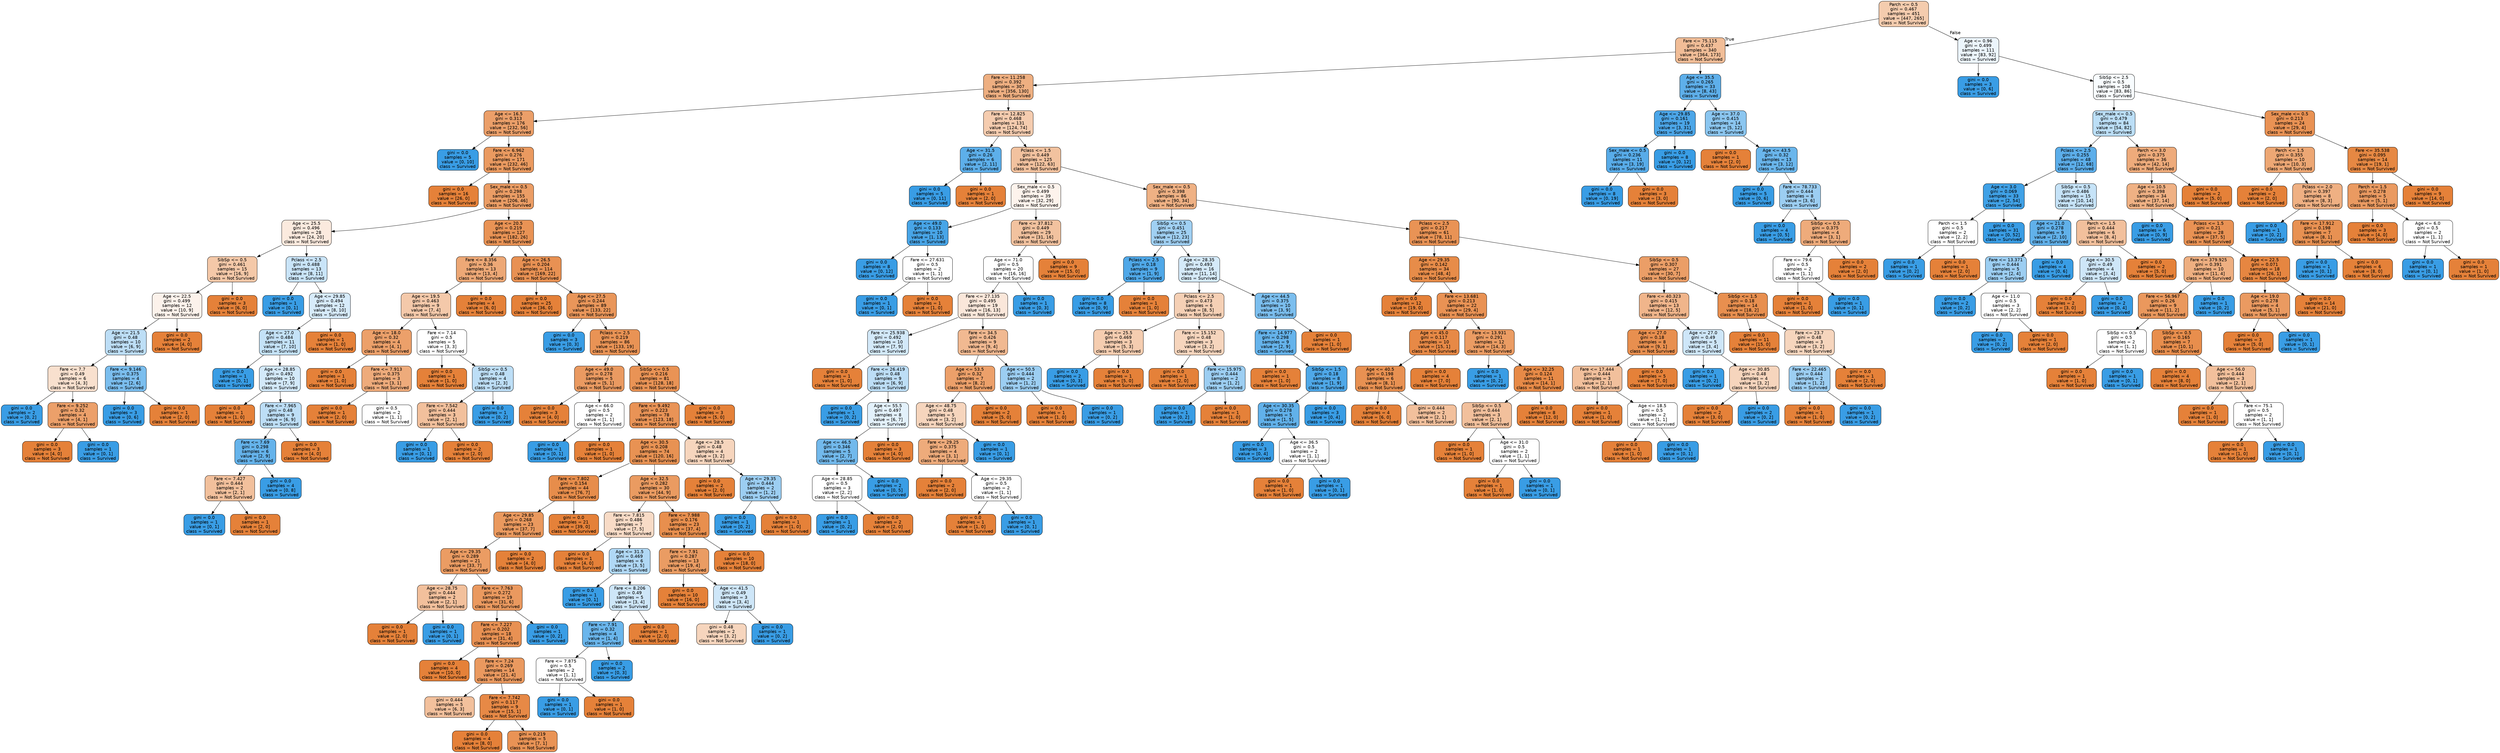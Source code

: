 digraph Tree {
node [shape=box, style="filled, rounded", color="black", fontname="helvetica"] ;
edge [fontname="helvetica"] ;
0 [label="Parch <= 0.5\ngini = 0.467\nsamples = 451\nvalue = [447, 265]\nclass = Not Survived", fillcolor="#f4ccae"] ;
1 [label="Fare <= 75.115\ngini = 0.437\nsamples = 340\nvalue = [364, 173]\nclass = Not Survived", fillcolor="#f1bd97"] ;
0 -> 1 [labeldistance=2.5, labelangle=45, headlabel="True"] ;
2 [label="Fare <= 11.258\ngini = 0.392\nsamples = 307\nvalue = [356, 130]\nclass = Not Survived", fillcolor="#eeaf81"] ;
1 -> 2 ;
3 [label="Age <= 16.5\ngini = 0.313\nsamples = 176\nvalue = [232, 56]\nclass = Not Survived", fillcolor="#eb9f69"] ;
2 -> 3 ;
4 [label="gini = 0.0\nsamples = 5\nvalue = [0, 10]\nclass = Survived", fillcolor="#399de5"] ;
3 -> 4 ;
5 [label="Fare <= 6.962\ngini = 0.276\nsamples = 171\nvalue = [232, 46]\nclass = Not Survived", fillcolor="#ea9a60"] ;
3 -> 5 ;
6 [label="gini = 0.0\nsamples = 16\nvalue = [26, 0]\nclass = Not Survived", fillcolor="#e58139"] ;
5 -> 6 ;
7 [label="Sex_male <= 0.5\ngini = 0.298\nsamples = 155\nvalue = [206, 46]\nclass = Not Survived", fillcolor="#eb9d65"] ;
5 -> 7 ;
8 [label="Age <= 25.5\ngini = 0.496\nsamples = 28\nvalue = [24, 20]\nclass = Not Survived", fillcolor="#fbeade"] ;
7 -> 8 ;
9 [label="SibSp <= 0.5\ngini = 0.461\nsamples = 15\nvalue = [16, 9]\nclass = Not Survived", fillcolor="#f4c8a8"] ;
8 -> 9 ;
10 [label="Age <= 22.5\ngini = 0.499\nsamples = 12\nvalue = [10, 9]\nclass = Not Survived", fillcolor="#fcf2eb"] ;
9 -> 10 ;
11 [label="Age <= 21.5\ngini = 0.48\nsamples = 10\nvalue = [6, 9]\nclass = Survived", fillcolor="#bddef6"] ;
10 -> 11 ;
12 [label="Fare <= 7.7\ngini = 0.49\nsamples = 6\nvalue = [4, 3]\nclass = Not Survived", fillcolor="#f8e0ce"] ;
11 -> 12 ;
13 [label="gini = 0.0\nsamples = 2\nvalue = [0, 2]\nclass = Survived", fillcolor="#399de5"] ;
12 -> 13 ;
14 [label="Fare <= 9.252\ngini = 0.32\nsamples = 4\nvalue = [4, 1]\nclass = Not Survived", fillcolor="#eca06a"] ;
12 -> 14 ;
15 [label="gini = 0.0\nsamples = 3\nvalue = [4, 0]\nclass = Not Survived", fillcolor="#e58139"] ;
14 -> 15 ;
16 [label="gini = 0.0\nsamples = 1\nvalue = [0, 1]\nclass = Survived", fillcolor="#399de5"] ;
14 -> 16 ;
17 [label="Fare <= 9.146\ngini = 0.375\nsamples = 4\nvalue = [2, 6]\nclass = Survived", fillcolor="#7bbeee"] ;
11 -> 17 ;
18 [label="gini = 0.0\nsamples = 3\nvalue = [0, 6]\nclass = Survived", fillcolor="#399de5"] ;
17 -> 18 ;
19 [label="gini = 0.0\nsamples = 1\nvalue = [2, 0]\nclass = Not Survived", fillcolor="#e58139"] ;
17 -> 19 ;
20 [label="gini = 0.0\nsamples = 2\nvalue = [4, 0]\nclass = Not Survived", fillcolor="#e58139"] ;
10 -> 20 ;
21 [label="gini = 0.0\nsamples = 3\nvalue = [6, 0]\nclass = Not Survived", fillcolor="#e58139"] ;
9 -> 21 ;
22 [label="Pclass <= 2.5\ngini = 0.488\nsamples = 13\nvalue = [8, 11]\nclass = Survived", fillcolor="#c9e4f8"] ;
8 -> 22 ;
23 [label="gini = 0.0\nsamples = 1\nvalue = [0, 1]\nclass = Survived", fillcolor="#399de5"] ;
22 -> 23 ;
24 [label="Age <= 29.85\ngini = 0.494\nsamples = 12\nvalue = [8, 10]\nclass = Survived", fillcolor="#d7ebfa"] ;
22 -> 24 ;
25 [label="Age <= 27.0\ngini = 0.484\nsamples = 11\nvalue = [7, 10]\nclass = Survived", fillcolor="#c4e2f7"] ;
24 -> 25 ;
26 [label="gini = 0.0\nsamples = 1\nvalue = [0, 1]\nclass = Survived", fillcolor="#399de5"] ;
25 -> 26 ;
27 [label="Age <= 28.85\ngini = 0.492\nsamples = 10\nvalue = [7, 9]\nclass = Survived", fillcolor="#d3e9f9"] ;
25 -> 27 ;
28 [label="gini = 0.0\nsamples = 1\nvalue = [1, 0]\nclass = Not Survived", fillcolor="#e58139"] ;
27 -> 28 ;
29 [label="Fare <= 7.965\ngini = 0.48\nsamples = 9\nvalue = [6, 9]\nclass = Survived", fillcolor="#bddef6"] ;
27 -> 29 ;
30 [label="Fare <= 7.69\ngini = 0.298\nsamples = 6\nvalue = [2, 9]\nclass = Survived", fillcolor="#65b3eb"] ;
29 -> 30 ;
31 [label="Fare <= 7.427\ngini = 0.444\nsamples = 2\nvalue = [2, 1]\nclass = Not Survived", fillcolor="#f2c09c"] ;
30 -> 31 ;
32 [label="gini = 0.0\nsamples = 1\nvalue = [0, 1]\nclass = Survived", fillcolor="#399de5"] ;
31 -> 32 ;
33 [label="gini = 0.0\nsamples = 1\nvalue = [2, 0]\nclass = Not Survived", fillcolor="#e58139"] ;
31 -> 33 ;
34 [label="gini = 0.0\nsamples = 4\nvalue = [0, 8]\nclass = Survived", fillcolor="#399de5"] ;
30 -> 34 ;
35 [label="gini = 0.0\nsamples = 3\nvalue = [4, 0]\nclass = Not Survived", fillcolor="#e58139"] ;
29 -> 35 ;
36 [label="gini = 0.0\nsamples = 1\nvalue = [1, 0]\nclass = Not Survived", fillcolor="#e58139"] ;
24 -> 36 ;
37 [label="Age <= 20.5\ngini = 0.219\nsamples = 127\nvalue = [182, 26]\nclass = Not Survived", fillcolor="#e99355"] ;
7 -> 37 ;
38 [label="Fare <= 8.356\ngini = 0.36\nsamples = 13\nvalue = [13, 4]\nclass = Not Survived", fillcolor="#eda876"] ;
37 -> 38 ;
39 [label="Age <= 19.5\ngini = 0.463\nsamples = 9\nvalue = [7, 4]\nclass = Not Survived", fillcolor="#f4c9aa"] ;
38 -> 39 ;
40 [label="Age <= 18.0\ngini = 0.32\nsamples = 4\nvalue = [4, 1]\nclass = Not Survived", fillcolor="#eca06a"] ;
39 -> 40 ;
41 [label="gini = 0.0\nsamples = 1\nvalue = [1, 0]\nclass = Not Survived", fillcolor="#e58139"] ;
40 -> 41 ;
42 [label="Fare <= 7.913\ngini = 0.375\nsamples = 3\nvalue = [3, 1]\nclass = Not Survived", fillcolor="#eeab7b"] ;
40 -> 42 ;
43 [label="gini = 0.0\nsamples = 1\nvalue = [2, 0]\nclass = Not Survived", fillcolor="#e58139"] ;
42 -> 43 ;
44 [label="gini = 0.5\nsamples = 2\nvalue = [1, 1]\nclass = Not Survived", fillcolor="#ffffff"] ;
42 -> 44 ;
45 [label="Fare <= 7.14\ngini = 0.5\nsamples = 5\nvalue = [3, 3]\nclass = Not Survived", fillcolor="#ffffff"] ;
39 -> 45 ;
46 [label="gini = 0.0\nsamples = 1\nvalue = [1, 0]\nclass = Not Survived", fillcolor="#e58139"] ;
45 -> 46 ;
47 [label="SibSp <= 0.5\ngini = 0.48\nsamples = 4\nvalue = [2, 3]\nclass = Survived", fillcolor="#bddef6"] ;
45 -> 47 ;
48 [label="Fare <= 7.542\ngini = 0.444\nsamples = 3\nvalue = [2, 1]\nclass = Not Survived", fillcolor="#f2c09c"] ;
47 -> 48 ;
49 [label="gini = 0.0\nsamples = 1\nvalue = [0, 1]\nclass = Survived", fillcolor="#399de5"] ;
48 -> 49 ;
50 [label="gini = 0.0\nsamples = 2\nvalue = [2, 0]\nclass = Not Survived", fillcolor="#e58139"] ;
48 -> 50 ;
51 [label="gini = 0.0\nsamples = 1\nvalue = [0, 2]\nclass = Survived", fillcolor="#399de5"] ;
47 -> 51 ;
52 [label="gini = 0.0\nsamples = 4\nvalue = [6, 0]\nclass = Not Survived", fillcolor="#e58139"] ;
38 -> 52 ;
53 [label="Age <= 26.5\ngini = 0.204\nsamples = 114\nvalue = [169, 22]\nclass = Not Survived", fillcolor="#e89153"] ;
37 -> 53 ;
54 [label="gini = 0.0\nsamples = 25\nvalue = [36, 0]\nclass = Not Survived", fillcolor="#e58139"] ;
53 -> 54 ;
55 [label="Age <= 27.5\ngini = 0.244\nsamples = 89\nvalue = [133, 22]\nclass = Not Survived", fillcolor="#e9965a"] ;
53 -> 55 ;
56 [label="gini = 0.0\nsamples = 3\nvalue = [0, 3]\nclass = Survived", fillcolor="#399de5"] ;
55 -> 56 ;
57 [label="Pclass <= 2.5\ngini = 0.219\nsamples = 86\nvalue = [133, 19]\nclass = Not Survived", fillcolor="#e99355"] ;
55 -> 57 ;
58 [label="Age <= 49.0\ngini = 0.278\nsamples = 5\nvalue = [5, 1]\nclass = Not Survived", fillcolor="#ea9a61"] ;
57 -> 58 ;
59 [label="gini = 0.0\nsamples = 3\nvalue = [4, 0]\nclass = Not Survived", fillcolor="#e58139"] ;
58 -> 59 ;
60 [label="Age <= 66.0\ngini = 0.5\nsamples = 2\nvalue = [1, 1]\nclass = Not Survived", fillcolor="#ffffff"] ;
58 -> 60 ;
61 [label="gini = 0.0\nsamples = 1\nvalue = [0, 1]\nclass = Survived", fillcolor="#399de5"] ;
60 -> 61 ;
62 [label="gini = 0.0\nsamples = 1\nvalue = [1, 0]\nclass = Not Survived", fillcolor="#e58139"] ;
60 -> 62 ;
63 [label="SibSp <= 0.5\ngini = 0.216\nsamples = 81\nvalue = [128, 18]\nclass = Not Survived", fillcolor="#e99355"] ;
57 -> 63 ;
64 [label="Fare <= 9.492\ngini = 0.223\nsamples = 78\nvalue = [123, 18]\nclass = Not Survived", fillcolor="#e99356"] ;
63 -> 64 ;
65 [label="Age <= 30.5\ngini = 0.208\nsamples = 74\nvalue = [120, 16]\nclass = Not Survived", fillcolor="#e89253"] ;
64 -> 65 ;
66 [label="Fare <= 7.802\ngini = 0.154\nsamples = 44\nvalue = [76, 7]\nclass = Not Survived", fillcolor="#e78d4b"] ;
65 -> 66 ;
67 [label="Age <= 29.85\ngini = 0.268\nsamples = 23\nvalue = [37, 7]\nclass = Not Survived", fillcolor="#ea995e"] ;
66 -> 67 ;
68 [label="Age <= 29.35\ngini = 0.289\nsamples = 21\nvalue = [33, 7]\nclass = Not Survived", fillcolor="#eb9c63"] ;
67 -> 68 ;
69 [label="Age <= 28.75\ngini = 0.444\nsamples = 2\nvalue = [2, 1]\nclass = Not Survived", fillcolor="#f2c09c"] ;
68 -> 69 ;
70 [label="gini = 0.0\nsamples = 1\nvalue = [2, 0]\nclass = Not Survived", fillcolor="#e58139"] ;
69 -> 70 ;
71 [label="gini = 0.0\nsamples = 1\nvalue = [0, 1]\nclass = Survived", fillcolor="#399de5"] ;
69 -> 71 ;
72 [label="Fare <= 7.763\ngini = 0.272\nsamples = 19\nvalue = [31, 6]\nclass = Not Survived", fillcolor="#ea995f"] ;
68 -> 72 ;
73 [label="Fare <= 7.227\ngini = 0.202\nsamples = 18\nvalue = [31, 4]\nclass = Not Survived", fillcolor="#e89153"] ;
72 -> 73 ;
74 [label="gini = 0.0\nsamples = 4\nvalue = [10, 0]\nclass = Not Survived", fillcolor="#e58139"] ;
73 -> 74 ;
75 [label="Fare <= 7.24\ngini = 0.269\nsamples = 14\nvalue = [21, 4]\nclass = Not Survived", fillcolor="#ea995f"] ;
73 -> 75 ;
76 [label="gini = 0.444\nsamples = 5\nvalue = [6, 3]\nclass = Not Survived", fillcolor="#f2c09c"] ;
75 -> 76 ;
77 [label="Fare <= 7.742\ngini = 0.117\nsamples = 9\nvalue = [15, 1]\nclass = Not Survived", fillcolor="#e78946"] ;
75 -> 77 ;
78 [label="gini = 0.0\nsamples = 4\nvalue = [8, 0]\nclass = Not Survived", fillcolor="#e58139"] ;
77 -> 78 ;
79 [label="gini = 0.219\nsamples = 5\nvalue = [7, 1]\nclass = Not Survived", fillcolor="#e99355"] ;
77 -> 79 ;
80 [label="gini = 0.0\nsamples = 1\nvalue = [0, 2]\nclass = Survived", fillcolor="#399de5"] ;
72 -> 80 ;
81 [label="gini = 0.0\nsamples = 2\nvalue = [4, 0]\nclass = Not Survived", fillcolor="#e58139"] ;
67 -> 81 ;
82 [label="gini = 0.0\nsamples = 21\nvalue = [39, 0]\nclass = Not Survived", fillcolor="#e58139"] ;
66 -> 82 ;
83 [label="Age <= 32.5\ngini = 0.282\nsamples = 30\nvalue = [44, 9]\nclass = Not Survived", fillcolor="#ea9b61"] ;
65 -> 83 ;
84 [label="Fare <= 7.815\ngini = 0.486\nsamples = 7\nvalue = [7, 5]\nclass = Not Survived", fillcolor="#f8dbc6"] ;
83 -> 84 ;
85 [label="gini = 0.0\nsamples = 1\nvalue = [4, 0]\nclass = Not Survived", fillcolor="#e58139"] ;
84 -> 85 ;
86 [label="Age <= 31.5\ngini = 0.469\nsamples = 6\nvalue = [3, 5]\nclass = Survived", fillcolor="#b0d8f5"] ;
84 -> 86 ;
87 [label="gini = 0.0\nsamples = 1\nvalue = [0, 1]\nclass = Survived", fillcolor="#399de5"] ;
86 -> 87 ;
88 [label="Fare <= 8.206\ngini = 0.49\nsamples = 5\nvalue = [3, 4]\nclass = Survived", fillcolor="#cee6f8"] ;
86 -> 88 ;
89 [label="Fare <= 7.91\ngini = 0.32\nsamples = 4\nvalue = [1, 4]\nclass = Survived", fillcolor="#6ab6ec"] ;
88 -> 89 ;
90 [label="Fare <= 7.875\ngini = 0.5\nsamples = 2\nvalue = [1, 1]\nclass = Not Survived", fillcolor="#ffffff"] ;
89 -> 90 ;
91 [label="gini = 0.0\nsamples = 1\nvalue = [0, 1]\nclass = Survived", fillcolor="#399de5"] ;
90 -> 91 ;
92 [label="gini = 0.0\nsamples = 1\nvalue = [1, 0]\nclass = Not Survived", fillcolor="#e58139"] ;
90 -> 92 ;
93 [label="gini = 0.0\nsamples = 2\nvalue = [0, 3]\nclass = Survived", fillcolor="#399de5"] ;
89 -> 93 ;
94 [label="gini = 0.0\nsamples = 1\nvalue = [2, 0]\nclass = Not Survived", fillcolor="#e58139"] ;
88 -> 94 ;
95 [label="Fare <= 7.988\ngini = 0.176\nsamples = 23\nvalue = [37, 4]\nclass = Not Survived", fillcolor="#e88f4e"] ;
83 -> 95 ;
96 [label="Fare <= 7.91\ngini = 0.287\nsamples = 13\nvalue = [19, 4]\nclass = Not Survived", fillcolor="#ea9c63"] ;
95 -> 96 ;
97 [label="gini = 0.0\nsamples = 10\nvalue = [16, 0]\nclass = Not Survived", fillcolor="#e58139"] ;
96 -> 97 ;
98 [label="Age <= 41.5\ngini = 0.49\nsamples = 3\nvalue = [3, 4]\nclass = Survived", fillcolor="#cee6f8"] ;
96 -> 98 ;
99 [label="gini = 0.48\nsamples = 2\nvalue = [3, 2]\nclass = Not Survived", fillcolor="#f6d5bd"] ;
98 -> 99 ;
100 [label="gini = 0.0\nsamples = 1\nvalue = [0, 2]\nclass = Survived", fillcolor="#399de5"] ;
98 -> 100 ;
101 [label="gini = 0.0\nsamples = 10\nvalue = [18, 0]\nclass = Not Survived", fillcolor="#e58139"] ;
95 -> 101 ;
102 [label="Age <= 28.5\ngini = 0.48\nsamples = 4\nvalue = [3, 2]\nclass = Not Survived", fillcolor="#f6d5bd"] ;
64 -> 102 ;
103 [label="gini = 0.0\nsamples = 2\nvalue = [2, 0]\nclass = Not Survived", fillcolor="#e58139"] ;
102 -> 103 ;
104 [label="Age <= 29.35\ngini = 0.444\nsamples = 2\nvalue = [1, 2]\nclass = Survived", fillcolor="#9ccef2"] ;
102 -> 104 ;
105 [label="gini = 0.0\nsamples = 1\nvalue = [0, 2]\nclass = Survived", fillcolor="#399de5"] ;
104 -> 105 ;
106 [label="gini = 0.0\nsamples = 1\nvalue = [1, 0]\nclass = Not Survived", fillcolor="#e58139"] ;
104 -> 106 ;
107 [label="gini = 0.0\nsamples = 3\nvalue = [5, 0]\nclass = Not Survived", fillcolor="#e58139"] ;
63 -> 107 ;
108 [label="Fare <= 12.825\ngini = 0.468\nsamples = 131\nvalue = [124, 74]\nclass = Not Survived", fillcolor="#f5ccaf"] ;
2 -> 108 ;
109 [label="Age <= 31.5\ngini = 0.26\nsamples = 6\nvalue = [2, 11]\nclass = Survived", fillcolor="#5dafea"] ;
108 -> 109 ;
110 [label="gini = 0.0\nsamples = 5\nvalue = [0, 11]\nclass = Survived", fillcolor="#399de5"] ;
109 -> 110 ;
111 [label="gini = 0.0\nsamples = 1\nvalue = [2, 0]\nclass = Not Survived", fillcolor="#e58139"] ;
109 -> 111 ;
112 [label="Pclass <= 1.5\ngini = 0.449\nsamples = 125\nvalue = [122, 63]\nclass = Not Survived", fillcolor="#f2c29f"] ;
108 -> 112 ;
113 [label="Sex_male <= 0.5\ngini = 0.499\nsamples = 39\nvalue = [32, 29]\nclass = Not Survived", fillcolor="#fdf3ec"] ;
112 -> 113 ;
114 [label="Age <= 49.0\ngini = 0.133\nsamples = 10\nvalue = [1, 13]\nclass = Survived", fillcolor="#48a5e7"] ;
113 -> 114 ;
115 [label="gini = 0.0\nsamples = 8\nvalue = [0, 12]\nclass = Survived", fillcolor="#399de5"] ;
114 -> 115 ;
116 [label="Fare <= 27.631\ngini = 0.5\nsamples = 2\nvalue = [1, 1]\nclass = Not Survived", fillcolor="#ffffff"] ;
114 -> 116 ;
117 [label="gini = 0.0\nsamples = 1\nvalue = [0, 1]\nclass = Survived", fillcolor="#399de5"] ;
116 -> 117 ;
118 [label="gini = 0.0\nsamples = 1\nvalue = [1, 0]\nclass = Not Survived", fillcolor="#e58139"] ;
116 -> 118 ;
119 [label="Fare <= 37.812\ngini = 0.449\nsamples = 29\nvalue = [31, 16]\nclass = Not Survived", fillcolor="#f2c29f"] ;
113 -> 119 ;
120 [label="Age <= 71.0\ngini = 0.5\nsamples = 20\nvalue = [16, 16]\nclass = Not Survived", fillcolor="#ffffff"] ;
119 -> 120 ;
121 [label="Fare <= 27.135\ngini = 0.495\nsamples = 19\nvalue = [16, 13]\nclass = Not Survived", fillcolor="#fae7da"] ;
120 -> 121 ;
122 [label="Fare <= 25.938\ngini = 0.492\nsamples = 10\nvalue = [7, 9]\nclass = Survived", fillcolor="#d3e9f9"] ;
121 -> 122 ;
123 [label="gini = 0.0\nsamples = 1\nvalue = [1, 0]\nclass = Not Survived", fillcolor="#e58139"] ;
122 -> 123 ;
124 [label="Fare <= 26.419\ngini = 0.48\nsamples = 9\nvalue = [6, 9]\nclass = Survived", fillcolor="#bddef6"] ;
122 -> 124 ;
125 [label="gini = 0.0\nsamples = 1\nvalue = [0, 2]\nclass = Survived", fillcolor="#399de5"] ;
124 -> 125 ;
126 [label="Age <= 55.5\ngini = 0.497\nsamples = 8\nvalue = [6, 7]\nclass = Survived", fillcolor="#e3f1fb"] ;
124 -> 126 ;
127 [label="Age <= 46.5\ngini = 0.346\nsamples = 5\nvalue = [2, 7]\nclass = Survived", fillcolor="#72b9ec"] ;
126 -> 127 ;
128 [label="Age <= 28.85\ngini = 0.5\nsamples = 3\nvalue = [2, 2]\nclass = Not Survived", fillcolor="#ffffff"] ;
127 -> 128 ;
129 [label="gini = 0.0\nsamples = 1\nvalue = [0, 2]\nclass = Survived", fillcolor="#399de5"] ;
128 -> 129 ;
130 [label="gini = 0.0\nsamples = 2\nvalue = [2, 0]\nclass = Not Survived", fillcolor="#e58139"] ;
128 -> 130 ;
131 [label="gini = 0.0\nsamples = 2\nvalue = [0, 5]\nclass = Survived", fillcolor="#399de5"] ;
127 -> 131 ;
132 [label="gini = 0.0\nsamples = 3\nvalue = [4, 0]\nclass = Not Survived", fillcolor="#e58139"] ;
126 -> 132 ;
133 [label="Fare <= 34.5\ngini = 0.426\nsamples = 9\nvalue = [9, 4]\nclass = Not Survived", fillcolor="#f1b991"] ;
121 -> 133 ;
134 [label="Age <= 53.5\ngini = 0.32\nsamples = 7\nvalue = [8, 2]\nclass = Not Survived", fillcolor="#eca06a"] ;
133 -> 134 ;
135 [label="Age <= 48.75\ngini = 0.48\nsamples = 5\nvalue = [3, 2]\nclass = Not Survived", fillcolor="#f6d5bd"] ;
134 -> 135 ;
136 [label="Fare <= 29.25\ngini = 0.375\nsamples = 4\nvalue = [3, 1]\nclass = Not Survived", fillcolor="#eeab7b"] ;
135 -> 136 ;
137 [label="gini = 0.0\nsamples = 2\nvalue = [2, 0]\nclass = Not Survived", fillcolor="#e58139"] ;
136 -> 137 ;
138 [label="Age <= 29.35\ngini = 0.5\nsamples = 2\nvalue = [1, 1]\nclass = Not Survived", fillcolor="#ffffff"] ;
136 -> 138 ;
139 [label="gini = 0.0\nsamples = 1\nvalue = [1, 0]\nclass = Not Survived", fillcolor="#e58139"] ;
138 -> 139 ;
140 [label="gini = 0.0\nsamples = 1\nvalue = [0, 1]\nclass = Survived", fillcolor="#399de5"] ;
138 -> 140 ;
141 [label="gini = 0.0\nsamples = 1\nvalue = [0, 1]\nclass = Survived", fillcolor="#399de5"] ;
135 -> 141 ;
142 [label="gini = 0.0\nsamples = 2\nvalue = [5, 0]\nclass = Not Survived", fillcolor="#e58139"] ;
134 -> 142 ;
143 [label="Age <= 50.5\ngini = 0.444\nsamples = 2\nvalue = [1, 2]\nclass = Survived", fillcolor="#9ccef2"] ;
133 -> 143 ;
144 [label="gini = 0.0\nsamples = 1\nvalue = [1, 0]\nclass = Not Survived", fillcolor="#e58139"] ;
143 -> 144 ;
145 [label="gini = 0.0\nsamples = 1\nvalue = [0, 2]\nclass = Survived", fillcolor="#399de5"] ;
143 -> 145 ;
146 [label="gini = 0.0\nsamples = 1\nvalue = [0, 3]\nclass = Survived", fillcolor="#399de5"] ;
120 -> 146 ;
147 [label="gini = 0.0\nsamples = 9\nvalue = [15, 0]\nclass = Not Survived", fillcolor="#e58139"] ;
119 -> 147 ;
148 [label="Sex_male <= 0.5\ngini = 0.398\nsamples = 86\nvalue = [90, 34]\nclass = Not Survived", fillcolor="#efb184"] ;
112 -> 148 ;
149 [label="SibSp <= 0.5\ngini = 0.451\nsamples = 25\nvalue = [12, 23]\nclass = Survived", fillcolor="#a0d0f3"] ;
148 -> 149 ;
150 [label="Pclass <= 2.5\ngini = 0.18\nsamples = 9\nvalue = [1, 9]\nclass = Survived", fillcolor="#4fa8e8"] ;
149 -> 150 ;
151 [label="gini = 0.0\nsamples = 8\nvalue = [0, 9]\nclass = Survived", fillcolor="#399de5"] ;
150 -> 151 ;
152 [label="gini = 0.0\nsamples = 1\nvalue = [1, 0]\nclass = Not Survived", fillcolor="#e58139"] ;
150 -> 152 ;
153 [label="Age <= 28.35\ngini = 0.493\nsamples = 16\nvalue = [11, 14]\nclass = Survived", fillcolor="#d5eaf9"] ;
149 -> 153 ;
154 [label="Pclass <= 2.5\ngini = 0.473\nsamples = 6\nvalue = [8, 5]\nclass = Not Survived", fillcolor="#f5d0b5"] ;
153 -> 154 ;
155 [label="Age <= 25.5\ngini = 0.469\nsamples = 3\nvalue = [5, 3]\nclass = Not Survived", fillcolor="#f5cdb0"] ;
154 -> 155 ;
156 [label="gini = 0.0\nsamples = 2\nvalue = [0, 3]\nclass = Survived", fillcolor="#399de5"] ;
155 -> 156 ;
157 [label="gini = 0.0\nsamples = 1\nvalue = [5, 0]\nclass = Not Survived", fillcolor="#e58139"] ;
155 -> 157 ;
158 [label="Fare <= 15.152\ngini = 0.48\nsamples = 3\nvalue = [3, 2]\nclass = Not Survived", fillcolor="#f6d5bd"] ;
154 -> 158 ;
159 [label="gini = 0.0\nsamples = 1\nvalue = [2, 0]\nclass = Not Survived", fillcolor="#e58139"] ;
158 -> 159 ;
160 [label="Fare <= 15.975\ngini = 0.444\nsamples = 2\nvalue = [1, 2]\nclass = Survived", fillcolor="#9ccef2"] ;
158 -> 160 ;
161 [label="gini = 0.0\nsamples = 1\nvalue = [0, 2]\nclass = Survived", fillcolor="#399de5"] ;
160 -> 161 ;
162 [label="gini = 0.0\nsamples = 1\nvalue = [1, 0]\nclass = Not Survived", fillcolor="#e58139"] ;
160 -> 162 ;
163 [label="Age <= 44.5\ngini = 0.375\nsamples = 10\nvalue = [3, 9]\nclass = Survived", fillcolor="#7bbeee"] ;
153 -> 163 ;
164 [label="Fare <= 14.977\ngini = 0.298\nsamples = 9\nvalue = [2, 9]\nclass = Survived", fillcolor="#65b3eb"] ;
163 -> 164 ;
165 [label="gini = 0.0\nsamples = 1\nvalue = [1, 0]\nclass = Not Survived", fillcolor="#e58139"] ;
164 -> 165 ;
166 [label="SibSp <= 1.5\ngini = 0.18\nsamples = 8\nvalue = [1, 9]\nclass = Survived", fillcolor="#4fa8e8"] ;
164 -> 166 ;
167 [label="Age <= 30.35\ngini = 0.278\nsamples = 5\nvalue = [1, 5]\nclass = Survived", fillcolor="#61b1ea"] ;
166 -> 167 ;
168 [label="gini = 0.0\nsamples = 3\nvalue = [0, 4]\nclass = Survived", fillcolor="#399de5"] ;
167 -> 168 ;
169 [label="Age <= 36.5\ngini = 0.5\nsamples = 2\nvalue = [1, 1]\nclass = Not Survived", fillcolor="#ffffff"] ;
167 -> 169 ;
170 [label="gini = 0.0\nsamples = 1\nvalue = [1, 0]\nclass = Not Survived", fillcolor="#e58139"] ;
169 -> 170 ;
171 [label="gini = 0.0\nsamples = 1\nvalue = [0, 1]\nclass = Survived", fillcolor="#399de5"] ;
169 -> 171 ;
172 [label="gini = 0.0\nsamples = 3\nvalue = [0, 4]\nclass = Survived", fillcolor="#399de5"] ;
166 -> 172 ;
173 [label="gini = 0.0\nsamples = 1\nvalue = [1, 0]\nclass = Not Survived", fillcolor="#e58139"] ;
163 -> 173 ;
174 [label="Pclass <= 2.5\ngini = 0.217\nsamples = 61\nvalue = [78, 11]\nclass = Not Survived", fillcolor="#e99355"] ;
148 -> 174 ;
175 [label="Age <= 29.35\ngini = 0.142\nsamples = 34\nvalue = [48, 4]\nclass = Not Survived", fillcolor="#e78c49"] ;
174 -> 175 ;
176 [label="gini = 0.0\nsamples = 12\nvalue = [19, 0]\nclass = Not Survived", fillcolor="#e58139"] ;
175 -> 176 ;
177 [label="Fare <= 13.681\ngini = 0.213\nsamples = 22\nvalue = [29, 4]\nclass = Not Survived", fillcolor="#e99254"] ;
175 -> 177 ;
178 [label="Age <= 45.0\ngini = 0.117\nsamples = 10\nvalue = [15, 1]\nclass = Not Survived", fillcolor="#e78946"] ;
177 -> 178 ;
179 [label="Age <= 40.5\ngini = 0.198\nsamples = 6\nvalue = [8, 1]\nclass = Not Survived", fillcolor="#e89152"] ;
178 -> 179 ;
180 [label="gini = 0.0\nsamples = 4\nvalue = [6, 0]\nclass = Not Survived", fillcolor="#e58139"] ;
179 -> 180 ;
181 [label="gini = 0.444\nsamples = 2\nvalue = [2, 1]\nclass = Not Survived", fillcolor="#f2c09c"] ;
179 -> 181 ;
182 [label="gini = 0.0\nsamples = 4\nvalue = [7, 0]\nclass = Not Survived", fillcolor="#e58139"] ;
178 -> 182 ;
183 [label="Fare <= 13.931\ngini = 0.291\nsamples = 12\nvalue = [14, 3]\nclass = Not Survived", fillcolor="#eb9c63"] ;
177 -> 183 ;
184 [label="gini = 0.0\nsamples = 1\nvalue = [0, 2]\nclass = Survived", fillcolor="#399de5"] ;
183 -> 184 ;
185 [label="Age <= 32.25\ngini = 0.124\nsamples = 11\nvalue = [14, 1]\nclass = Not Survived", fillcolor="#e78a47"] ;
183 -> 185 ;
186 [label="SibSp <= 0.5\ngini = 0.444\nsamples = 3\nvalue = [2, 1]\nclass = Not Survived", fillcolor="#f2c09c"] ;
185 -> 186 ;
187 [label="gini = 0.0\nsamples = 1\nvalue = [1, 0]\nclass = Not Survived", fillcolor="#e58139"] ;
186 -> 187 ;
188 [label="Age <= 31.0\ngini = 0.5\nsamples = 2\nvalue = [1, 1]\nclass = Not Survived", fillcolor="#ffffff"] ;
186 -> 188 ;
189 [label="gini = 0.0\nsamples = 1\nvalue = [1, 0]\nclass = Not Survived", fillcolor="#e58139"] ;
188 -> 189 ;
190 [label="gini = 0.0\nsamples = 1\nvalue = [0, 1]\nclass = Survived", fillcolor="#399de5"] ;
188 -> 190 ;
191 [label="gini = 0.0\nsamples = 8\nvalue = [12, 0]\nclass = Not Survived", fillcolor="#e58139"] ;
185 -> 191 ;
192 [label="SibSp <= 0.5\ngini = 0.307\nsamples = 27\nvalue = [30, 7]\nclass = Not Survived", fillcolor="#eb9e67"] ;
174 -> 192 ;
193 [label="Fare <= 40.323\ngini = 0.415\nsamples = 13\nvalue = [12, 5]\nclass = Not Survived", fillcolor="#f0b58b"] ;
192 -> 193 ;
194 [label="Age <= 27.0\ngini = 0.18\nsamples = 8\nvalue = [9, 1]\nclass = Not Survived", fillcolor="#e88f4f"] ;
193 -> 194 ;
195 [label="Fare <= 17.444\ngini = 0.444\nsamples = 3\nvalue = [2, 1]\nclass = Not Survived", fillcolor="#f2c09c"] ;
194 -> 195 ;
196 [label="gini = 0.0\nsamples = 1\nvalue = [1, 0]\nclass = Not Survived", fillcolor="#e58139"] ;
195 -> 196 ;
197 [label="Age <= 18.5\ngini = 0.5\nsamples = 2\nvalue = [1, 1]\nclass = Not Survived", fillcolor="#ffffff"] ;
195 -> 197 ;
198 [label="gini = 0.0\nsamples = 1\nvalue = [1, 0]\nclass = Not Survived", fillcolor="#e58139"] ;
197 -> 198 ;
199 [label="gini = 0.0\nsamples = 1\nvalue = [0, 1]\nclass = Survived", fillcolor="#399de5"] ;
197 -> 199 ;
200 [label="gini = 0.0\nsamples = 5\nvalue = [7, 0]\nclass = Not Survived", fillcolor="#e58139"] ;
194 -> 200 ;
201 [label="Age <= 27.0\ngini = 0.49\nsamples = 5\nvalue = [3, 4]\nclass = Survived", fillcolor="#cee6f8"] ;
193 -> 201 ;
202 [label="gini = 0.0\nsamples = 1\nvalue = [0, 2]\nclass = Survived", fillcolor="#399de5"] ;
201 -> 202 ;
203 [label="Age <= 30.85\ngini = 0.48\nsamples = 4\nvalue = [3, 2]\nclass = Not Survived", fillcolor="#f6d5bd"] ;
201 -> 203 ;
204 [label="gini = 0.0\nsamples = 2\nvalue = [3, 0]\nclass = Not Survived", fillcolor="#e58139"] ;
203 -> 204 ;
205 [label="gini = 0.0\nsamples = 2\nvalue = [0, 2]\nclass = Survived", fillcolor="#399de5"] ;
203 -> 205 ;
206 [label="SibSp <= 1.5\ngini = 0.18\nsamples = 14\nvalue = [18, 2]\nclass = Not Survived", fillcolor="#e88f4f"] ;
192 -> 206 ;
207 [label="gini = 0.0\nsamples = 11\nvalue = [15, 0]\nclass = Not Survived", fillcolor="#e58139"] ;
206 -> 207 ;
208 [label="Fare <= 23.7\ngini = 0.48\nsamples = 3\nvalue = [3, 2]\nclass = Not Survived", fillcolor="#f6d5bd"] ;
206 -> 208 ;
209 [label="Fare <= 22.465\ngini = 0.444\nsamples = 2\nvalue = [1, 2]\nclass = Survived", fillcolor="#9ccef2"] ;
208 -> 209 ;
210 [label="gini = 0.0\nsamples = 1\nvalue = [1, 0]\nclass = Not Survived", fillcolor="#e58139"] ;
209 -> 210 ;
211 [label="gini = 0.0\nsamples = 1\nvalue = [0, 2]\nclass = Survived", fillcolor="#399de5"] ;
209 -> 211 ;
212 [label="gini = 0.0\nsamples = 1\nvalue = [2, 0]\nclass = Not Survived", fillcolor="#e58139"] ;
208 -> 212 ;
213 [label="Age <= 35.5\ngini = 0.265\nsamples = 33\nvalue = [8, 43]\nclass = Survived", fillcolor="#5eafea"] ;
1 -> 213 ;
214 [label="Age <= 29.85\ngini = 0.161\nsamples = 19\nvalue = [3, 31]\nclass = Survived", fillcolor="#4ca6e8"] ;
213 -> 214 ;
215 [label="Sex_male <= 0.5\ngini = 0.236\nsamples = 11\nvalue = [3, 19]\nclass = Survived", fillcolor="#58ace9"] ;
214 -> 215 ;
216 [label="gini = 0.0\nsamples = 8\nvalue = [0, 19]\nclass = Survived", fillcolor="#399de5"] ;
215 -> 216 ;
217 [label="gini = 0.0\nsamples = 3\nvalue = [3, 0]\nclass = Not Survived", fillcolor="#e58139"] ;
215 -> 217 ;
218 [label="gini = 0.0\nsamples = 8\nvalue = [0, 12]\nclass = Survived", fillcolor="#399de5"] ;
214 -> 218 ;
219 [label="Age <= 37.0\ngini = 0.415\nsamples = 14\nvalue = [5, 12]\nclass = Survived", fillcolor="#8bc6f0"] ;
213 -> 219 ;
220 [label="gini = 0.0\nsamples = 1\nvalue = [2, 0]\nclass = Not Survived", fillcolor="#e58139"] ;
219 -> 220 ;
221 [label="Age <= 43.5\ngini = 0.32\nsamples = 13\nvalue = [3, 12]\nclass = Survived", fillcolor="#6ab6ec"] ;
219 -> 221 ;
222 [label="gini = 0.0\nsamples = 5\nvalue = [0, 6]\nclass = Survived", fillcolor="#399de5"] ;
221 -> 222 ;
223 [label="Fare <= 78.733\ngini = 0.444\nsamples = 8\nvalue = [3, 6]\nclass = Survived", fillcolor="#9ccef2"] ;
221 -> 223 ;
224 [label="gini = 0.0\nsamples = 4\nvalue = [0, 5]\nclass = Survived", fillcolor="#399de5"] ;
223 -> 224 ;
225 [label="SibSp <= 0.5\ngini = 0.375\nsamples = 4\nvalue = [3, 1]\nclass = Not Survived", fillcolor="#eeab7b"] ;
223 -> 225 ;
226 [label="Fare <= 79.6\ngini = 0.5\nsamples = 2\nvalue = [1, 1]\nclass = Not Survived", fillcolor="#ffffff"] ;
225 -> 226 ;
227 [label="gini = 0.0\nsamples = 1\nvalue = [1, 0]\nclass = Not Survived", fillcolor="#e58139"] ;
226 -> 227 ;
228 [label="gini = 0.0\nsamples = 1\nvalue = [0, 1]\nclass = Survived", fillcolor="#399de5"] ;
226 -> 228 ;
229 [label="gini = 0.0\nsamples = 2\nvalue = [2, 0]\nclass = Not Survived", fillcolor="#e58139"] ;
225 -> 229 ;
230 [label="Age <= 0.96\ngini = 0.499\nsamples = 111\nvalue = [83, 92]\nclass = Survived", fillcolor="#ecf5fc"] ;
0 -> 230 [labeldistance=2.5, labelangle=-45, headlabel="False"] ;
231 [label="gini = 0.0\nsamples = 3\nvalue = [0, 6]\nclass = Survived", fillcolor="#399de5"] ;
230 -> 231 ;
232 [label="SibSp <= 2.5\ngini = 0.5\nsamples = 108\nvalue = [83, 86]\nclass = Survived", fillcolor="#f8fcfe"] ;
230 -> 232 ;
233 [label="Sex_male <= 0.5\ngini = 0.479\nsamples = 84\nvalue = [54, 82]\nclass = Survived", fillcolor="#bbdef6"] ;
232 -> 233 ;
234 [label="Pclass <= 2.5\ngini = 0.255\nsamples = 48\nvalue = [12, 68]\nclass = Survived", fillcolor="#5caeea"] ;
233 -> 234 ;
235 [label="Age <= 3.0\ngini = 0.069\nsamples = 33\nvalue = [2, 54]\nclass = Survived", fillcolor="#40a1e6"] ;
234 -> 235 ;
236 [label="Parch <= 1.5\ngini = 0.5\nsamples = 2\nvalue = [2, 2]\nclass = Not Survived", fillcolor="#ffffff"] ;
235 -> 236 ;
237 [label="gini = 0.0\nsamples = 1\nvalue = [0, 2]\nclass = Survived", fillcolor="#399de5"] ;
236 -> 237 ;
238 [label="gini = 0.0\nsamples = 1\nvalue = [2, 0]\nclass = Not Survived", fillcolor="#e58139"] ;
236 -> 238 ;
239 [label="gini = 0.0\nsamples = 31\nvalue = [0, 52]\nclass = Survived", fillcolor="#399de5"] ;
235 -> 239 ;
240 [label="SibSp <= 0.5\ngini = 0.486\nsamples = 15\nvalue = [10, 14]\nclass = Survived", fillcolor="#c6e3f8"] ;
234 -> 240 ;
241 [label="Age <= 21.0\ngini = 0.278\nsamples = 9\nvalue = [2, 10]\nclass = Survived", fillcolor="#61b1ea"] ;
240 -> 241 ;
242 [label="Fare <= 13.371\ngini = 0.444\nsamples = 5\nvalue = [2, 4]\nclass = Survived", fillcolor="#9ccef2"] ;
241 -> 242 ;
243 [label="gini = 0.0\nsamples = 2\nvalue = [0, 2]\nclass = Survived", fillcolor="#399de5"] ;
242 -> 243 ;
244 [label="Age <= 11.0\ngini = 0.5\nsamples = 3\nvalue = [2, 2]\nclass = Not Survived", fillcolor="#ffffff"] ;
242 -> 244 ;
245 [label="gini = 0.0\nsamples = 2\nvalue = [0, 2]\nclass = Survived", fillcolor="#399de5"] ;
244 -> 245 ;
246 [label="gini = 0.0\nsamples = 1\nvalue = [2, 0]\nclass = Not Survived", fillcolor="#e58139"] ;
244 -> 246 ;
247 [label="gini = 0.0\nsamples = 4\nvalue = [0, 6]\nclass = Survived", fillcolor="#399de5"] ;
241 -> 247 ;
248 [label="Parch <= 1.5\ngini = 0.444\nsamples = 6\nvalue = [8, 4]\nclass = Not Survived", fillcolor="#f2c09c"] ;
240 -> 248 ;
249 [label="Age <= 30.5\ngini = 0.49\nsamples = 4\nvalue = [3, 4]\nclass = Survived", fillcolor="#cee6f8"] ;
248 -> 249 ;
250 [label="gini = 0.0\nsamples = 2\nvalue = [3, 0]\nclass = Not Survived", fillcolor="#e58139"] ;
249 -> 250 ;
251 [label="gini = 0.0\nsamples = 2\nvalue = [0, 4]\nclass = Survived", fillcolor="#399de5"] ;
249 -> 251 ;
252 [label="gini = 0.0\nsamples = 2\nvalue = [5, 0]\nclass = Not Survived", fillcolor="#e58139"] ;
248 -> 252 ;
253 [label="Parch <= 3.0\ngini = 0.375\nsamples = 36\nvalue = [42, 14]\nclass = Not Survived", fillcolor="#eeab7b"] ;
233 -> 253 ;
254 [label="Age <= 10.5\ngini = 0.398\nsamples = 34\nvalue = [37, 14]\nclass = Not Survived", fillcolor="#efb184"] ;
253 -> 254 ;
255 [label="gini = 0.0\nsamples = 6\nvalue = [0, 9]\nclass = Survived", fillcolor="#399de5"] ;
254 -> 255 ;
256 [label="Pclass <= 1.5\ngini = 0.21\nsamples = 28\nvalue = [37, 5]\nclass = Not Survived", fillcolor="#e99254"] ;
254 -> 256 ;
257 [label="Fare <= 379.925\ngini = 0.391\nsamples = 10\nvalue = [11, 4]\nclass = Not Survived", fillcolor="#eeaf81"] ;
256 -> 257 ;
258 [label="Fare <= 56.967\ngini = 0.26\nsamples = 9\nvalue = [11, 2]\nclass = Not Survived", fillcolor="#ea985d"] ;
257 -> 258 ;
259 [label="SibSp <= 0.5\ngini = 0.5\nsamples = 2\nvalue = [1, 1]\nclass = Not Survived", fillcolor="#ffffff"] ;
258 -> 259 ;
260 [label="gini = 0.0\nsamples = 1\nvalue = [1, 0]\nclass = Not Survived", fillcolor="#e58139"] ;
259 -> 260 ;
261 [label="gini = 0.0\nsamples = 1\nvalue = [0, 1]\nclass = Survived", fillcolor="#399de5"] ;
259 -> 261 ;
262 [label="SibSp <= 0.5\ngini = 0.165\nsamples = 7\nvalue = [10, 1]\nclass = Not Survived", fillcolor="#e88e4d"] ;
258 -> 262 ;
263 [label="gini = 0.0\nsamples = 4\nvalue = [8, 0]\nclass = Not Survived", fillcolor="#e58139"] ;
262 -> 263 ;
264 [label="Age <= 56.0\ngini = 0.444\nsamples = 3\nvalue = [2, 1]\nclass = Not Survived", fillcolor="#f2c09c"] ;
262 -> 264 ;
265 [label="gini = 0.0\nsamples = 1\nvalue = [1, 0]\nclass = Not Survived", fillcolor="#e58139"] ;
264 -> 265 ;
266 [label="Fare <= 75.1\ngini = 0.5\nsamples = 2\nvalue = [1, 1]\nclass = Not Survived", fillcolor="#ffffff"] ;
264 -> 266 ;
267 [label="gini = 0.0\nsamples = 1\nvalue = [1, 0]\nclass = Not Survived", fillcolor="#e58139"] ;
266 -> 267 ;
268 [label="gini = 0.0\nsamples = 1\nvalue = [0, 1]\nclass = Survived", fillcolor="#399de5"] ;
266 -> 268 ;
269 [label="gini = 0.0\nsamples = 1\nvalue = [0, 2]\nclass = Survived", fillcolor="#399de5"] ;
257 -> 269 ;
270 [label="Age <= 22.5\ngini = 0.071\nsamples = 18\nvalue = [26, 1]\nclass = Not Survived", fillcolor="#e68641"] ;
256 -> 270 ;
271 [label="Age <= 19.0\ngini = 0.278\nsamples = 4\nvalue = [5, 1]\nclass = Not Survived", fillcolor="#ea9a61"] ;
270 -> 271 ;
272 [label="gini = 0.0\nsamples = 3\nvalue = [5, 0]\nclass = Not Survived", fillcolor="#e58139"] ;
271 -> 272 ;
273 [label="gini = 0.0\nsamples = 1\nvalue = [0, 1]\nclass = Survived", fillcolor="#399de5"] ;
271 -> 273 ;
274 [label="gini = 0.0\nsamples = 14\nvalue = [21, 0]\nclass = Not Survived", fillcolor="#e58139"] ;
270 -> 274 ;
275 [label="gini = 0.0\nsamples = 2\nvalue = [5, 0]\nclass = Not Survived", fillcolor="#e58139"] ;
253 -> 275 ;
276 [label="Sex_male <= 0.5\ngini = 0.213\nsamples = 24\nvalue = [29, 4]\nclass = Not Survived", fillcolor="#e99254"] ;
232 -> 276 ;
277 [label="Parch <= 1.5\ngini = 0.355\nsamples = 10\nvalue = [10, 3]\nclass = Not Survived", fillcolor="#eda774"] ;
276 -> 277 ;
278 [label="gini = 0.0\nsamples = 2\nvalue = [2, 0]\nclass = Not Survived", fillcolor="#e58139"] ;
277 -> 278 ;
279 [label="Pclass <= 2.0\ngini = 0.397\nsamples = 8\nvalue = [8, 3]\nclass = Not Survived", fillcolor="#efb083"] ;
277 -> 279 ;
280 [label="gini = 0.0\nsamples = 1\nvalue = [0, 2]\nclass = Survived", fillcolor="#399de5"] ;
279 -> 280 ;
281 [label="Fare <= 17.912\ngini = 0.198\nsamples = 7\nvalue = [8, 1]\nclass = Not Survived", fillcolor="#e89152"] ;
279 -> 281 ;
282 [label="gini = 0.0\nsamples = 1\nvalue = [0, 1]\nclass = Survived", fillcolor="#399de5"] ;
281 -> 282 ;
283 [label="gini = 0.0\nsamples = 6\nvalue = [8, 0]\nclass = Not Survived", fillcolor="#e58139"] ;
281 -> 283 ;
284 [label="Fare <= 35.538\ngini = 0.095\nsamples = 14\nvalue = [19, 1]\nclass = Not Survived", fillcolor="#e68843"] ;
276 -> 284 ;
285 [label="Parch <= 1.5\ngini = 0.278\nsamples = 5\nvalue = [5, 1]\nclass = Not Survived", fillcolor="#ea9a61"] ;
284 -> 285 ;
286 [label="gini = 0.0\nsamples = 3\nvalue = [4, 0]\nclass = Not Survived", fillcolor="#e58139"] ;
285 -> 286 ;
287 [label="Age <= 6.0\ngini = 0.5\nsamples = 2\nvalue = [1, 1]\nclass = Not Survived", fillcolor="#ffffff"] ;
285 -> 287 ;
288 [label="gini = 0.0\nsamples = 1\nvalue = [0, 1]\nclass = Survived", fillcolor="#399de5"] ;
287 -> 288 ;
289 [label="gini = 0.0\nsamples = 1\nvalue = [1, 0]\nclass = Not Survived", fillcolor="#e58139"] ;
287 -> 289 ;
290 [label="gini = 0.0\nsamples = 9\nvalue = [14, 0]\nclass = Not Survived", fillcolor="#e58139"] ;
284 -> 290 ;
}
